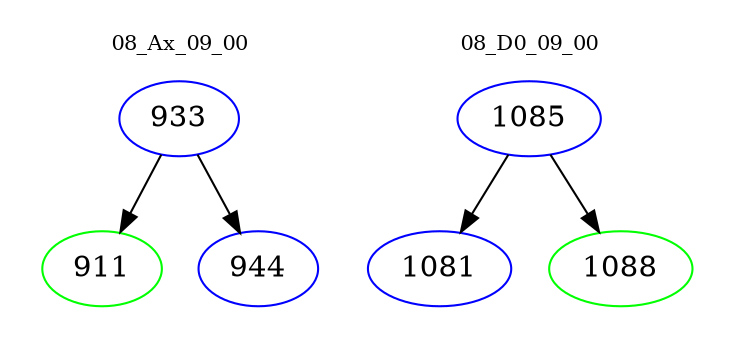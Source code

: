 digraph{
subgraph cluster_0 {
color = white
label = "08_Ax_09_00";
fontsize=10;
T0_933 [label="933", color="blue"]
T0_933 -> T0_911 [color="black"]
T0_911 [label="911", color="green"]
T0_933 -> T0_944 [color="black"]
T0_944 [label="944", color="blue"]
}
subgraph cluster_1 {
color = white
label = "08_D0_09_00";
fontsize=10;
T1_1085 [label="1085", color="blue"]
T1_1085 -> T1_1081 [color="black"]
T1_1081 [label="1081", color="blue"]
T1_1085 -> T1_1088 [color="black"]
T1_1088 [label="1088", color="green"]
}
}
